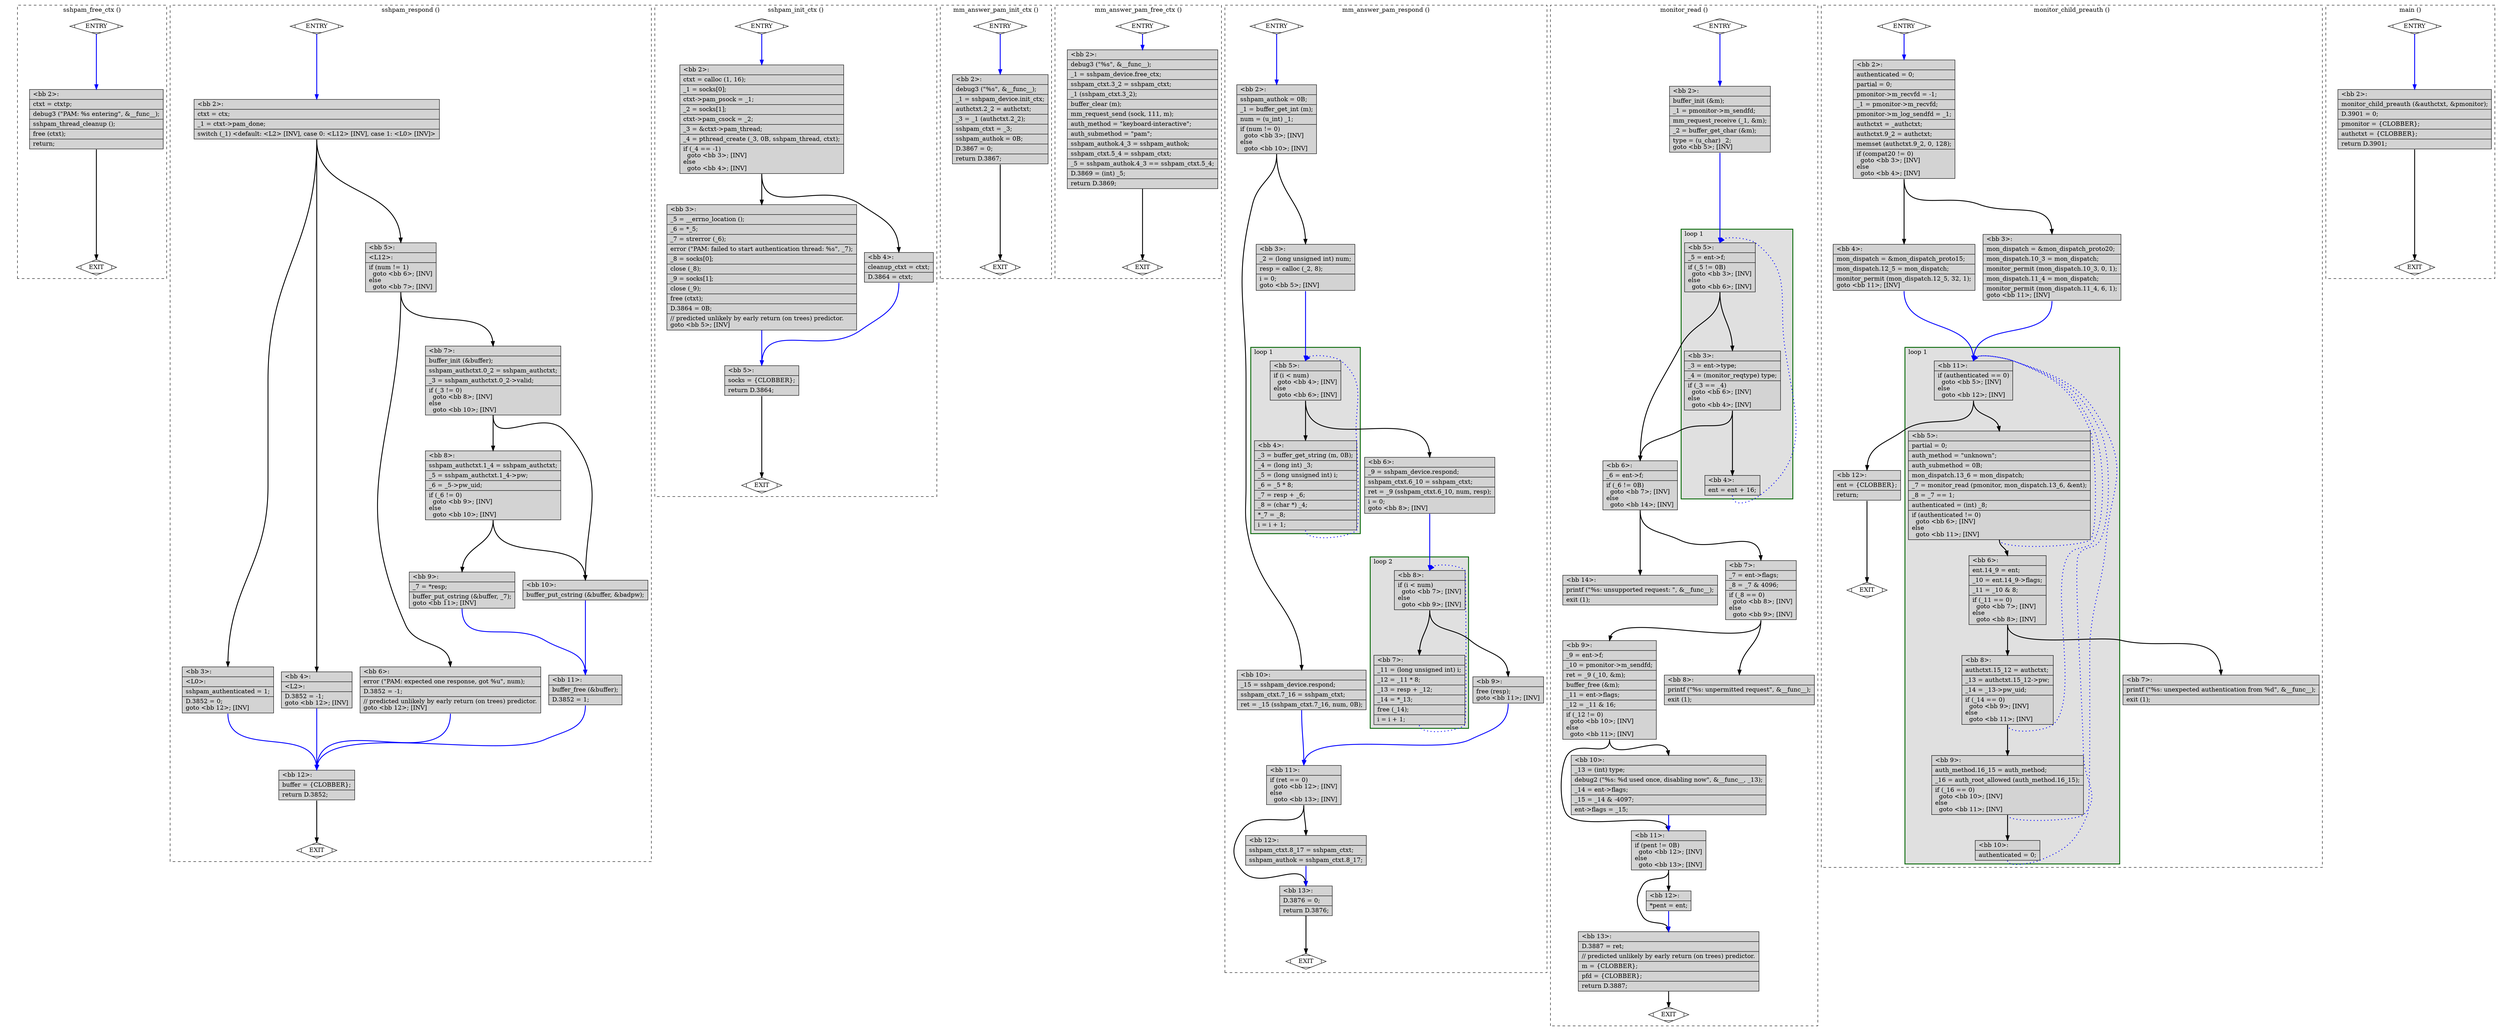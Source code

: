 digraph "test.o-openssh_uaf_2.c.015t.cfg" {
overlap=false;
subgraph "cluster_sshpam_free_ctx" {
	style="dashed";
	color="black";
	label="sshpam_free_ctx ()";
	fn_22_basic_block_0 [shape=Mdiamond,style=filled,fillcolor=white,label="ENTRY"];

	fn_22_basic_block_1 [shape=Mdiamond,style=filled,fillcolor=white,label="EXIT"];

	fn_22_basic_block_2 [shape=record,style=filled,fillcolor=lightgrey,label="{\<bb\ 2\>:\l\
|ctxt\ =\ ctxtp;\l\
|debug3\ (\"PAM:\ %s\ entering\",\ &__func__);\l\
|sshpam_thread_cleanup\ ();\l\
|free\ (ctxt);\l\
|return;\l\
}"];

	fn_22_basic_block_0:s -> fn_22_basic_block_2:n [style="solid,bold",color=blue,weight=100,constraint=true];
	fn_22_basic_block_2:s -> fn_22_basic_block_1:n [style="solid,bold",color=black,weight=10,constraint=true];
	fn_22_basic_block_0:s -> fn_22_basic_block_1:n [style="invis",constraint=true];
}
subgraph "cluster_sshpam_respond" {
	style="dashed";
	color="black";
	label="sshpam_respond ()";
	fn_24_basic_block_0 [shape=Mdiamond,style=filled,fillcolor=white,label="ENTRY"];

	fn_24_basic_block_1 [shape=Mdiamond,style=filled,fillcolor=white,label="EXIT"];

	fn_24_basic_block_2 [shape=record,style=filled,fillcolor=lightgrey,label="{\<bb\ 2\>:\l\
|ctxt\ =\ ctx;\l\
|_1\ =\ ctxt-\>pam_done;\l\
|switch\ (_1)\ \<default:\ \<L2\>\ [INV],\ case\ 0:\ \<L12\>\ [INV],\ case\ 1:\ \<L0\>\ [INV]\>\l\
}"];

	fn_24_basic_block_3 [shape=record,style=filled,fillcolor=lightgrey,label="{\<bb\ 3\>:\l\
|\<L0\>:\l\
|sshpam_authenticated\ =\ 1;\l\
|D.3852\ =\ 0;\l\
goto\ \<bb\ 12\>;\ [INV]\l\
}"];

	fn_24_basic_block_4 [shape=record,style=filled,fillcolor=lightgrey,label="{\<bb\ 4\>:\l\
|\<L2\>:\l\
|D.3852\ =\ -1;\l\
goto\ \<bb\ 12\>;\ [INV]\l\
}"];

	fn_24_basic_block_5 [shape=record,style=filled,fillcolor=lightgrey,label="{\<bb\ 5\>:\l\
|\<L12\>:\l\
|if\ (num\ !=\ 1)\l\
\ \ goto\ \<bb\ 6\>;\ [INV]\l\
else\l\
\ \ goto\ \<bb\ 7\>;\ [INV]\l\
}"];

	fn_24_basic_block_6 [shape=record,style=filled,fillcolor=lightgrey,label="{\<bb\ 6\>:\l\
|error\ (\"PAM:\ expected\ one\ response,\ got\ %u\",\ num);\l\
|D.3852\ =\ -1;\l\
|//\ predicted\ unlikely\ by\ early\ return\ (on\ trees)\ predictor.\l\
goto\ \<bb\ 12\>;\ [INV]\l\
}"];

	fn_24_basic_block_7 [shape=record,style=filled,fillcolor=lightgrey,label="{\<bb\ 7\>:\l\
|buffer_init\ (&buffer);\l\
|sshpam_authctxt.0_2\ =\ sshpam_authctxt;\l\
|_3\ =\ sshpam_authctxt.0_2-\>valid;\l\
|if\ (_3\ !=\ 0)\l\
\ \ goto\ \<bb\ 8\>;\ [INV]\l\
else\l\
\ \ goto\ \<bb\ 10\>;\ [INV]\l\
}"];

	fn_24_basic_block_8 [shape=record,style=filled,fillcolor=lightgrey,label="{\<bb\ 8\>:\l\
|sshpam_authctxt.1_4\ =\ sshpam_authctxt;\l\
|_5\ =\ sshpam_authctxt.1_4-\>pw;\l\
|_6\ =\ _5-\>pw_uid;\l\
|if\ (_6\ !=\ 0)\l\
\ \ goto\ \<bb\ 9\>;\ [INV]\l\
else\l\
\ \ goto\ \<bb\ 10\>;\ [INV]\l\
}"];

	fn_24_basic_block_9 [shape=record,style=filled,fillcolor=lightgrey,label="{\<bb\ 9\>:\l\
|_7\ =\ *resp;\l\
|buffer_put_cstring\ (&buffer,\ _7);\l\
goto\ \<bb\ 11\>;\ [INV]\l\
}"];

	fn_24_basic_block_10 [shape=record,style=filled,fillcolor=lightgrey,label="{\<bb\ 10\>:\l\
|buffer_put_cstring\ (&buffer,\ &badpw);\l\
}"];

	fn_24_basic_block_11 [shape=record,style=filled,fillcolor=lightgrey,label="{\<bb\ 11\>:\l\
|buffer_free\ (&buffer);\l\
|D.3852\ =\ 1;\l\
}"];

	fn_24_basic_block_12 [shape=record,style=filled,fillcolor=lightgrey,label="{\<bb\ 12\>:\l\
|buffer\ =\ \{CLOBBER\};\l\
|return\ D.3852;\l\
}"];

	fn_24_basic_block_0:s -> fn_24_basic_block_2:n [style="solid,bold",color=blue,weight=100,constraint=true];
	fn_24_basic_block_2:s -> fn_24_basic_block_4:n [style="solid,bold",color=black,weight=10,constraint=true];
	fn_24_basic_block_2:s -> fn_24_basic_block_5:n [style="solid,bold",color=black,weight=10,constraint=true];
	fn_24_basic_block_2:s -> fn_24_basic_block_3:n [style="solid,bold",color=black,weight=10,constraint=true];
	fn_24_basic_block_3:s -> fn_24_basic_block_12:n [style="solid,bold",color=blue,weight=100,constraint=true];
	fn_24_basic_block_4:s -> fn_24_basic_block_12:n [style="solid,bold",color=blue,weight=100,constraint=true];
	fn_24_basic_block_5:s -> fn_24_basic_block_6:n [style="solid,bold",color=black,weight=10,constraint=true];
	fn_24_basic_block_5:s -> fn_24_basic_block_7:n [style="solid,bold",color=black,weight=10,constraint=true];
	fn_24_basic_block_6:s -> fn_24_basic_block_12:n [style="solid,bold",color=blue,weight=100,constraint=true];
	fn_24_basic_block_7:s -> fn_24_basic_block_8:n [style="solid,bold",color=black,weight=10,constraint=true];
	fn_24_basic_block_7:s -> fn_24_basic_block_10:n [style="solid,bold",color=black,weight=10,constraint=true];
	fn_24_basic_block_8:s -> fn_24_basic_block_9:n [style="solid,bold",color=black,weight=10,constraint=true];
	fn_24_basic_block_8:s -> fn_24_basic_block_10:n [style="solid,bold",color=black,weight=10,constraint=true];
	fn_24_basic_block_9:s -> fn_24_basic_block_11:n [style="solid,bold",color=blue,weight=100,constraint=true];
	fn_24_basic_block_10:s -> fn_24_basic_block_11:n [style="solid,bold",color=blue,weight=100,constraint=true];
	fn_24_basic_block_11:s -> fn_24_basic_block_12:n [style="solid,bold",color=blue,weight=100,constraint=true];
	fn_24_basic_block_12:s -> fn_24_basic_block_1:n [style="solid,bold",color=black,weight=10,constraint=true];
	fn_24_basic_block_0:s -> fn_24_basic_block_1:n [style="invis",constraint=true];
}
subgraph "cluster_sshpam_init_ctx" {
	style="dashed";
	color="black";
	label="sshpam_init_ctx ()";
	fn_23_basic_block_0 [shape=Mdiamond,style=filled,fillcolor=white,label="ENTRY"];

	fn_23_basic_block_1 [shape=Mdiamond,style=filled,fillcolor=white,label="EXIT"];

	fn_23_basic_block_2 [shape=record,style=filled,fillcolor=lightgrey,label="{\<bb\ 2\>:\l\
|ctxt\ =\ calloc\ (1,\ 16);\l\
|_1\ =\ socks[0];\l\
|ctxt-\>pam_psock\ =\ _1;\l\
|_2\ =\ socks[1];\l\
|ctxt-\>pam_csock\ =\ _2;\l\
|_3\ =\ &ctxt-\>pam_thread;\l\
|_4\ =\ pthread_create\ (_3,\ 0B,\ sshpam_thread,\ ctxt);\l\
|if\ (_4\ ==\ -1)\l\
\ \ goto\ \<bb\ 3\>;\ [INV]\l\
else\l\
\ \ goto\ \<bb\ 4\>;\ [INV]\l\
}"];

	fn_23_basic_block_3 [shape=record,style=filled,fillcolor=lightgrey,label="{\<bb\ 3\>:\l\
|_5\ =\ __errno_location\ ();\l\
|_6\ =\ *_5;\l\
|_7\ =\ strerror\ (_6);\l\
|error\ (\"PAM:\ failed\ to\ start\ authentication\ thread:\ %s\",\ _7);\l\
|_8\ =\ socks[0];\l\
|close\ (_8);\l\
|_9\ =\ socks[1];\l\
|close\ (_9);\l\
|free\ (ctxt);\l\
|D.3864\ =\ 0B;\l\
|//\ predicted\ unlikely\ by\ early\ return\ (on\ trees)\ predictor.\l\
goto\ \<bb\ 5\>;\ [INV]\l\
}"];

	fn_23_basic_block_4 [shape=record,style=filled,fillcolor=lightgrey,label="{\<bb\ 4\>:\l\
|cleanup_ctxt\ =\ ctxt;\l\
|D.3864\ =\ ctxt;\l\
}"];

	fn_23_basic_block_5 [shape=record,style=filled,fillcolor=lightgrey,label="{\<bb\ 5\>:\l\
|socks\ =\ \{CLOBBER\};\l\
|return\ D.3864;\l\
}"];

	fn_23_basic_block_0:s -> fn_23_basic_block_2:n [style="solid,bold",color=blue,weight=100,constraint=true];
	fn_23_basic_block_2:s -> fn_23_basic_block_3:n [style="solid,bold",color=black,weight=10,constraint=true];
	fn_23_basic_block_2:s -> fn_23_basic_block_4:n [style="solid,bold",color=black,weight=10,constraint=true];
	fn_23_basic_block_3:s -> fn_23_basic_block_5:n [style="solid,bold",color=blue,weight=100,constraint=true];
	fn_23_basic_block_4:s -> fn_23_basic_block_5:n [style="solid,bold",color=blue,weight=100,constraint=true];
	fn_23_basic_block_5:s -> fn_23_basic_block_1:n [style="solid,bold",color=black,weight=10,constraint=true];
	fn_23_basic_block_0:s -> fn_23_basic_block_1:n [style="invis",constraint=true];
}
subgraph "cluster_mm_answer_pam_init_ctx" {
	style="dashed";
	color="black";
	label="mm_answer_pam_init_ctx ()";
	fn_25_basic_block_0 [shape=Mdiamond,style=filled,fillcolor=white,label="ENTRY"];

	fn_25_basic_block_1 [shape=Mdiamond,style=filled,fillcolor=white,label="EXIT"];

	fn_25_basic_block_2 [shape=record,style=filled,fillcolor=lightgrey,label="{\<bb\ 2\>:\l\
|debug3\ (\"%s\",\ &__func__);\l\
|_1\ =\ sshpam_device.init_ctx;\l\
|authctxt.2_2\ =\ authctxt;\l\
|_3\ =\ _1\ (authctxt.2_2);\l\
|sshpam_ctxt\ =\ _3;\l\
|sshpam_authok\ =\ 0B;\l\
|D.3867\ =\ 0;\l\
|return\ D.3867;\l\
}"];

	fn_25_basic_block_0:s -> fn_25_basic_block_2:n [style="solid,bold",color=blue,weight=100,constraint=true];
	fn_25_basic_block_2:s -> fn_25_basic_block_1:n [style="solid,bold",color=black,weight=10,constraint=true];
	fn_25_basic_block_0:s -> fn_25_basic_block_1:n [style="invis",constraint=true];
}
subgraph "cluster_mm_answer_pam_free_ctx" {
	style="dashed";
	color="black";
	label="mm_answer_pam_free_ctx ()";
	fn_26_basic_block_0 [shape=Mdiamond,style=filled,fillcolor=white,label="ENTRY"];

	fn_26_basic_block_1 [shape=Mdiamond,style=filled,fillcolor=white,label="EXIT"];

	fn_26_basic_block_2 [shape=record,style=filled,fillcolor=lightgrey,label="{\<bb\ 2\>:\l\
|debug3\ (\"%s\",\ &__func__);\l\
|_1\ =\ sshpam_device.free_ctx;\l\
|sshpam_ctxt.3_2\ =\ sshpam_ctxt;\l\
|_1\ (sshpam_ctxt.3_2);\l\
|buffer_clear\ (m);\l\
|mm_request_send\ (sock,\ 111,\ m);\l\
|auth_method\ =\ \"keyboard-interactive\";\l\
|auth_submethod\ =\ \"pam\";\l\
|sshpam_authok.4_3\ =\ sshpam_authok;\l\
|sshpam_ctxt.5_4\ =\ sshpam_ctxt;\l\
|_5\ =\ sshpam_authok.4_3\ ==\ sshpam_ctxt.5_4;\l\
|D.3869\ =\ (int)\ _5;\l\
|return\ D.3869;\l\
}"];

	fn_26_basic_block_0:s -> fn_26_basic_block_2:n [style="solid,bold",color=blue,weight=100,constraint=true];
	fn_26_basic_block_2:s -> fn_26_basic_block_1:n [style="solid,bold",color=black,weight=10,constraint=true];
	fn_26_basic_block_0:s -> fn_26_basic_block_1:n [style="invis",constraint=true];
}
subgraph "cluster_mm_answer_pam_respond" {
	style="dashed";
	color="black";
	label="mm_answer_pam_respond ()";
	subgraph cluster_27_2 {
	style="filled";
	color="darkgreen";
	fillcolor="grey88";
	label="loop 2";
	labeljust=l;
	penwidth=2;
	fn_27_basic_block_8 [shape=record,style=filled,fillcolor=lightgrey,label="{\<bb\ 8\>:\l\
|if\ (i\ \<\ num)\l\
\ \ goto\ \<bb\ 7\>;\ [INV]\l\
else\l\
\ \ goto\ \<bb\ 9\>;\ [INV]\l\
}"];

	fn_27_basic_block_7 [shape=record,style=filled,fillcolor=lightgrey,label="{\<bb\ 7\>:\l\
|_11\ =\ (long\ unsigned\ int)\ i;\l\
|_12\ =\ _11\ *\ 8;\l\
|_13\ =\ resp\ +\ _12;\l\
|_14\ =\ *_13;\l\
|free\ (_14);\l\
|i\ =\ i\ +\ 1;\l\
}"];

	}
	subgraph cluster_27_1 {
	style="filled";
	color="darkgreen";
	fillcolor="grey88";
	label="loop 1";
	labeljust=l;
	penwidth=2;
	fn_27_basic_block_5 [shape=record,style=filled,fillcolor=lightgrey,label="{\<bb\ 5\>:\l\
|if\ (i\ \<\ num)\l\
\ \ goto\ \<bb\ 4\>;\ [INV]\l\
else\l\
\ \ goto\ \<bb\ 6\>;\ [INV]\l\
}"];

	fn_27_basic_block_4 [shape=record,style=filled,fillcolor=lightgrey,label="{\<bb\ 4\>:\l\
|_3\ =\ buffer_get_string\ (m,\ 0B);\l\
|_4\ =\ (long\ int)\ _3;\l\
|_5\ =\ (long\ unsigned\ int)\ i;\l\
|_6\ =\ _5\ *\ 8;\l\
|_7\ =\ resp\ +\ _6;\l\
|_8\ =\ (char\ *)\ _4;\l\
|*_7\ =\ _8;\l\
|i\ =\ i\ +\ 1;\l\
}"];

	}
	fn_27_basic_block_0 [shape=Mdiamond,style=filled,fillcolor=white,label="ENTRY"];

	fn_27_basic_block_1 [shape=Mdiamond,style=filled,fillcolor=white,label="EXIT"];

	fn_27_basic_block_2 [shape=record,style=filled,fillcolor=lightgrey,label="{\<bb\ 2\>:\l\
|sshpam_authok\ =\ 0B;\l\
|_1\ =\ buffer_get_int\ (m);\l\
|num\ =\ (u_int)\ _1;\l\
|if\ (num\ !=\ 0)\l\
\ \ goto\ \<bb\ 3\>;\ [INV]\l\
else\l\
\ \ goto\ \<bb\ 10\>;\ [INV]\l\
}"];

	fn_27_basic_block_3 [shape=record,style=filled,fillcolor=lightgrey,label="{\<bb\ 3\>:\l\
|_2\ =\ (long\ unsigned\ int)\ num;\l\
|resp\ =\ calloc\ (_2,\ 8);\l\
|i\ =\ 0;\l\
goto\ \<bb\ 5\>;\ [INV]\l\
}"];

	fn_27_basic_block_6 [shape=record,style=filled,fillcolor=lightgrey,label="{\<bb\ 6\>:\l\
|_9\ =\ sshpam_device.respond;\l\
|sshpam_ctxt.6_10\ =\ sshpam_ctxt;\l\
|ret\ =\ _9\ (sshpam_ctxt.6_10,\ num,\ resp);\l\
|i\ =\ 0;\l\
goto\ \<bb\ 8\>;\ [INV]\l\
}"];

	fn_27_basic_block_9 [shape=record,style=filled,fillcolor=lightgrey,label="{\<bb\ 9\>:\l\
|free\ (resp);\l\
goto\ \<bb\ 11\>;\ [INV]\l\
}"];

	fn_27_basic_block_10 [shape=record,style=filled,fillcolor=lightgrey,label="{\<bb\ 10\>:\l\
|_15\ =\ sshpam_device.respond;\l\
|sshpam_ctxt.7_16\ =\ sshpam_ctxt;\l\
|ret\ =\ _15\ (sshpam_ctxt.7_16,\ num,\ 0B);\l\
}"];

	fn_27_basic_block_11 [shape=record,style=filled,fillcolor=lightgrey,label="{\<bb\ 11\>:\l\
|if\ (ret\ ==\ 0)\l\
\ \ goto\ \<bb\ 12\>;\ [INV]\l\
else\l\
\ \ goto\ \<bb\ 13\>;\ [INV]\l\
}"];

	fn_27_basic_block_12 [shape=record,style=filled,fillcolor=lightgrey,label="{\<bb\ 12\>:\l\
|sshpam_ctxt.8_17\ =\ sshpam_ctxt;\l\
|sshpam_authok\ =\ sshpam_ctxt.8_17;\l\
}"];

	fn_27_basic_block_13 [shape=record,style=filled,fillcolor=lightgrey,label="{\<bb\ 13\>:\l\
|D.3876\ =\ 0;\l\
|return\ D.3876;\l\
}"];

	fn_27_basic_block_0:s -> fn_27_basic_block_2:n [style="solid,bold",color=blue,weight=100,constraint=true];
	fn_27_basic_block_2:s -> fn_27_basic_block_3:n [style="solid,bold",color=black,weight=10,constraint=true];
	fn_27_basic_block_2:s -> fn_27_basic_block_10:n [style="solid,bold",color=black,weight=10,constraint=true];
	fn_27_basic_block_3:s -> fn_27_basic_block_5:n [style="solid,bold",color=blue,weight=100,constraint=true];
	fn_27_basic_block_4:s -> fn_27_basic_block_5:n [style="dotted,bold",color=blue,weight=10,constraint=false];
	fn_27_basic_block_5:s -> fn_27_basic_block_4:n [style="solid,bold",color=black,weight=10,constraint=true];
	fn_27_basic_block_5:s -> fn_27_basic_block_6:n [style="solid,bold",color=black,weight=10,constraint=true];
	fn_27_basic_block_6:s -> fn_27_basic_block_8:n [style="solid,bold",color=blue,weight=100,constraint=true];
	fn_27_basic_block_7:s -> fn_27_basic_block_8:n [style="dotted,bold",color=blue,weight=10,constraint=false];
	fn_27_basic_block_8:s -> fn_27_basic_block_7:n [style="solid,bold",color=black,weight=10,constraint=true];
	fn_27_basic_block_8:s -> fn_27_basic_block_9:n [style="solid,bold",color=black,weight=10,constraint=true];
	fn_27_basic_block_9:s -> fn_27_basic_block_11:n [style="solid,bold",color=blue,weight=100,constraint=true];
	fn_27_basic_block_10:s -> fn_27_basic_block_11:n [style="solid,bold",color=blue,weight=100,constraint=true];
	fn_27_basic_block_11:s -> fn_27_basic_block_12:n [style="solid,bold",color=black,weight=10,constraint=true];
	fn_27_basic_block_11:s -> fn_27_basic_block_13:n [style="solid,bold",color=black,weight=10,constraint=true];
	fn_27_basic_block_12:s -> fn_27_basic_block_13:n [style="solid,bold",color=blue,weight=100,constraint=true];
	fn_27_basic_block_13:s -> fn_27_basic_block_1:n [style="solid,bold",color=black,weight=10,constraint=true];
	fn_27_basic_block_0:s -> fn_27_basic_block_1:n [style="invis",constraint=true];
}
subgraph "cluster_monitor_read" {
	style="dashed";
	color="black";
	label="monitor_read ()";
	subgraph cluster_28_1 {
	style="filled";
	color="darkgreen";
	fillcolor="grey88";
	label="loop 1";
	labeljust=l;
	penwidth=2;
	fn_28_basic_block_5 [shape=record,style=filled,fillcolor=lightgrey,label="{\<bb\ 5\>:\l\
|_5\ =\ ent-\>f;\l\
|if\ (_5\ !=\ 0B)\l\
\ \ goto\ \<bb\ 3\>;\ [INV]\l\
else\l\
\ \ goto\ \<bb\ 6\>;\ [INV]\l\
}"];

	fn_28_basic_block_3 [shape=record,style=filled,fillcolor=lightgrey,label="{\<bb\ 3\>:\l\
|_3\ =\ ent-\>type;\l\
|_4\ =\ (monitor_reqtype)\ type;\l\
|if\ (_3\ ==\ _4)\l\
\ \ goto\ \<bb\ 6\>;\ [INV]\l\
else\l\
\ \ goto\ \<bb\ 4\>;\ [INV]\l\
}"];

	fn_28_basic_block_4 [shape=record,style=filled,fillcolor=lightgrey,label="{\<bb\ 4\>:\l\
|ent\ =\ ent\ +\ 16;\l\
}"];

	}
	fn_28_basic_block_0 [shape=Mdiamond,style=filled,fillcolor=white,label="ENTRY"];

	fn_28_basic_block_1 [shape=Mdiamond,style=filled,fillcolor=white,label="EXIT"];

	fn_28_basic_block_2 [shape=record,style=filled,fillcolor=lightgrey,label="{\<bb\ 2\>:\l\
|buffer_init\ (&m);\l\
|_1\ =\ pmonitor-\>m_sendfd;\l\
|mm_request_receive\ (_1,\ &m);\l\
|_2\ =\ buffer_get_char\ (&m);\l\
|type\ =\ (u_char)\ _2;\l\
goto\ \<bb\ 5\>;\ [INV]\l\
}"];

	fn_28_basic_block_6 [shape=record,style=filled,fillcolor=lightgrey,label="{\<bb\ 6\>:\l\
|_6\ =\ ent-\>f;\l\
|if\ (_6\ !=\ 0B)\l\
\ \ goto\ \<bb\ 7\>;\ [INV]\l\
else\l\
\ \ goto\ \<bb\ 14\>;\ [INV]\l\
}"];

	fn_28_basic_block_7 [shape=record,style=filled,fillcolor=lightgrey,label="{\<bb\ 7\>:\l\
|_7\ =\ ent-\>flags;\l\
|_8\ =\ _7\ &\ 4096;\l\
|if\ (_8\ ==\ 0)\l\
\ \ goto\ \<bb\ 8\>;\ [INV]\l\
else\l\
\ \ goto\ \<bb\ 9\>;\ [INV]\l\
}"];

	fn_28_basic_block_8 [shape=record,style=filled,fillcolor=lightgrey,label="{\<bb\ 8\>:\l\
|printf\ (\"%s:\ unpermitted\ request\",\ &__func__);\l\
|exit\ (1);\l\
}"];

	fn_28_basic_block_9 [shape=record,style=filled,fillcolor=lightgrey,label="{\<bb\ 9\>:\l\
|_9\ =\ ent-\>f;\l\
|_10\ =\ pmonitor-\>m_sendfd;\l\
|ret\ =\ _9\ (_10,\ &m);\l\
|buffer_free\ (&m);\l\
|_11\ =\ ent-\>flags;\l\
|_12\ =\ _11\ &\ 16;\l\
|if\ (_12\ !=\ 0)\l\
\ \ goto\ \<bb\ 10\>;\ [INV]\l\
else\l\
\ \ goto\ \<bb\ 11\>;\ [INV]\l\
}"];

	fn_28_basic_block_10 [shape=record,style=filled,fillcolor=lightgrey,label="{\<bb\ 10\>:\l\
|_13\ =\ (int)\ type;\l\
|debug2\ (\"%s:\ %d\ used\ once,\ disabling\ now\",\ &__func__,\ _13);\l\
|_14\ =\ ent-\>flags;\l\
|_15\ =\ _14\ &\ -4097;\l\
|ent-\>flags\ =\ _15;\l\
}"];

	fn_28_basic_block_11 [shape=record,style=filled,fillcolor=lightgrey,label="{\<bb\ 11\>:\l\
|if\ (pent\ !=\ 0B)\l\
\ \ goto\ \<bb\ 12\>;\ [INV]\l\
else\l\
\ \ goto\ \<bb\ 13\>;\ [INV]\l\
}"];

	fn_28_basic_block_12 [shape=record,style=filled,fillcolor=lightgrey,label="{\<bb\ 12\>:\l\
|*pent\ =\ ent;\l\
}"];

	fn_28_basic_block_13 [shape=record,style=filled,fillcolor=lightgrey,label="{\<bb\ 13\>:\l\
|D.3887\ =\ ret;\l\
|//\ predicted\ unlikely\ by\ early\ return\ (on\ trees)\ predictor.\l\
|m\ =\ \{CLOBBER\};\l\
|pfd\ =\ \{CLOBBER\};\l\
|return\ D.3887;\l\
}"];

	fn_28_basic_block_14 [shape=record,style=filled,fillcolor=lightgrey,label="{\<bb\ 14\>:\l\
|printf\ (\"%s:\ unsupported\ request:\ \",\ &__func__);\l\
|exit\ (1);\l\
}"];

	fn_28_basic_block_0:s -> fn_28_basic_block_2:n [style="solid,bold",color=blue,weight=100,constraint=true];
	fn_28_basic_block_2:s -> fn_28_basic_block_5:n [style="solid,bold",color=blue,weight=100,constraint=true];
	fn_28_basic_block_3:s -> fn_28_basic_block_6:n [style="solid,bold",color=black,weight=10,constraint=true];
	fn_28_basic_block_3:s -> fn_28_basic_block_4:n [style="solid,bold",color=black,weight=10,constraint=true];
	fn_28_basic_block_4:s -> fn_28_basic_block_5:n [style="dotted,bold",color=blue,weight=10,constraint=false];
	fn_28_basic_block_5:s -> fn_28_basic_block_3:n [style="solid,bold",color=black,weight=10,constraint=true];
	fn_28_basic_block_5:s -> fn_28_basic_block_6:n [style="solid,bold",color=black,weight=10,constraint=true];
	fn_28_basic_block_6:s -> fn_28_basic_block_7:n [style="solid,bold",color=black,weight=10,constraint=true];
	fn_28_basic_block_6:s -> fn_28_basic_block_14:n [style="solid,bold",color=black,weight=10,constraint=true];
	fn_28_basic_block_7:s -> fn_28_basic_block_8:n [style="solid,bold",color=black,weight=10,constraint=true];
	fn_28_basic_block_7:s -> fn_28_basic_block_9:n [style="solid,bold",color=black,weight=10,constraint=true];
	fn_28_basic_block_9:s -> fn_28_basic_block_10:n [style="solid,bold",color=black,weight=10,constraint=true];
	fn_28_basic_block_9:s -> fn_28_basic_block_11:n [style="solid,bold",color=black,weight=10,constraint=true];
	fn_28_basic_block_10:s -> fn_28_basic_block_11:n [style="solid,bold",color=blue,weight=100,constraint=true];
	fn_28_basic_block_11:s -> fn_28_basic_block_12:n [style="solid,bold",color=black,weight=10,constraint=true];
	fn_28_basic_block_11:s -> fn_28_basic_block_13:n [style="solid,bold",color=black,weight=10,constraint=true];
	fn_28_basic_block_12:s -> fn_28_basic_block_13:n [style="solid,bold",color=blue,weight=100,constraint=true];
	fn_28_basic_block_13:s -> fn_28_basic_block_1:n [style="solid,bold",color=black,weight=10,constraint=true];
	fn_28_basic_block_0:s -> fn_28_basic_block_1:n [style="invis",constraint=true];
}
subgraph "cluster_monitor_child_preauth" {
	style="dashed";
	color="black";
	label="monitor_child_preauth ()";
	subgraph cluster_29_1 {
	style="filled";
	color="darkgreen";
	fillcolor="grey88";
	label="loop 1";
	labeljust=l;
	penwidth=2;
	fn_29_basic_block_11 [shape=record,style=filled,fillcolor=lightgrey,label="{\<bb\ 11\>:\l\
|if\ (authenticated\ ==\ 0)\l\
\ \ goto\ \<bb\ 5\>;\ [INV]\l\
else\l\
\ \ goto\ \<bb\ 12\>;\ [INV]\l\
}"];

	fn_29_basic_block_5 [shape=record,style=filled,fillcolor=lightgrey,label="{\<bb\ 5\>:\l\
|partial\ =\ 0;\l\
|auth_method\ =\ \"unknown\";\l\
|auth_submethod\ =\ 0B;\l\
|mon_dispatch.13_6\ =\ mon_dispatch;\l\
|_7\ =\ monitor_read\ (pmonitor,\ mon_dispatch.13_6,\ &ent);\l\
|_8\ =\ _7\ ==\ 1;\l\
|authenticated\ =\ (int)\ _8;\l\
|if\ (authenticated\ !=\ 0)\l\
\ \ goto\ \<bb\ 6\>;\ [INV]\l\
else\l\
\ \ goto\ \<bb\ 11\>;\ [INV]\l\
}"];

	fn_29_basic_block_6 [shape=record,style=filled,fillcolor=lightgrey,label="{\<bb\ 6\>:\l\
|ent.14_9\ =\ ent;\l\
|_10\ =\ ent.14_9-\>flags;\l\
|_11\ =\ _10\ &\ 8;\l\
|if\ (_11\ ==\ 0)\l\
\ \ goto\ \<bb\ 7\>;\ [INV]\l\
else\l\
\ \ goto\ \<bb\ 8\>;\ [INV]\l\
}"];

	fn_29_basic_block_8 [shape=record,style=filled,fillcolor=lightgrey,label="{\<bb\ 8\>:\l\
|authctxt.15_12\ =\ authctxt;\l\
|_13\ =\ authctxt.15_12-\>pw;\l\
|_14\ =\ _13-\>pw_uid;\l\
|if\ (_14\ ==\ 0)\l\
\ \ goto\ \<bb\ 9\>;\ [INV]\l\
else\l\
\ \ goto\ \<bb\ 11\>;\ [INV]\l\
}"];

	fn_29_basic_block_9 [shape=record,style=filled,fillcolor=lightgrey,label="{\<bb\ 9\>:\l\
|auth_method.16_15\ =\ auth_method;\l\
|_16\ =\ auth_root_allowed\ (auth_method.16_15);\l\
|if\ (_16\ ==\ 0)\l\
\ \ goto\ \<bb\ 10\>;\ [INV]\l\
else\l\
\ \ goto\ \<bb\ 11\>;\ [INV]\l\
}"];

	fn_29_basic_block_10 [shape=record,style=filled,fillcolor=lightgrey,label="{\<bb\ 10\>:\l\
|authenticated\ =\ 0;\l\
}"];

	}
	fn_29_basic_block_0 [shape=Mdiamond,style=filled,fillcolor=white,label="ENTRY"];

	fn_29_basic_block_1 [shape=Mdiamond,style=filled,fillcolor=white,label="EXIT"];

	fn_29_basic_block_2 [shape=record,style=filled,fillcolor=lightgrey,label="{\<bb\ 2\>:\l\
|authenticated\ =\ 0;\l\
|partial\ =\ 0;\l\
|pmonitor-\>m_recvfd\ =\ -1;\l\
|_1\ =\ pmonitor-\>m_recvfd;\l\
|pmonitor-\>m_log_sendfd\ =\ _1;\l\
|authctxt\ =\ _authctxt;\l\
|authctxt.9_2\ =\ authctxt;\l\
|memset\ (authctxt.9_2,\ 0,\ 128);\l\
|if\ (compat20\ !=\ 0)\l\
\ \ goto\ \<bb\ 3\>;\ [INV]\l\
else\l\
\ \ goto\ \<bb\ 4\>;\ [INV]\l\
}"];

	fn_29_basic_block_3 [shape=record,style=filled,fillcolor=lightgrey,label="{\<bb\ 3\>:\l\
|mon_dispatch\ =\ &mon_dispatch_proto20;\l\
|mon_dispatch.10_3\ =\ mon_dispatch;\l\
|monitor_permit\ (mon_dispatch.10_3,\ 0,\ 1);\l\
|mon_dispatch.11_4\ =\ mon_dispatch;\l\
|monitor_permit\ (mon_dispatch.11_4,\ 6,\ 1);\l\
goto\ \<bb\ 11\>;\ [INV]\l\
}"];

	fn_29_basic_block_4 [shape=record,style=filled,fillcolor=lightgrey,label="{\<bb\ 4\>:\l\
|mon_dispatch\ =\ &mon_dispatch_proto15;\l\
|mon_dispatch.12_5\ =\ mon_dispatch;\l\
|monitor_permit\ (mon_dispatch.12_5,\ 32,\ 1);\l\
goto\ \<bb\ 11\>;\ [INV]\l\
}"];

	fn_29_basic_block_7 [shape=record,style=filled,fillcolor=lightgrey,label="{\<bb\ 7\>:\l\
|printf\ (\"%s:\ unexpected\ authentication\ from\ %d\",\ &__func__);\l\
|exit\ (1);\l\
}"];

	fn_29_basic_block_12 [shape=record,style=filled,fillcolor=lightgrey,label="{\<bb\ 12\>:\l\
|ent\ =\ \{CLOBBER\};\l\
|return;\l\
}"];

	fn_29_basic_block_0:s -> fn_29_basic_block_2:n [style="solid,bold",color=blue,weight=100,constraint=true];
	fn_29_basic_block_2:s -> fn_29_basic_block_3:n [style="solid,bold",color=black,weight=10,constraint=true];
	fn_29_basic_block_2:s -> fn_29_basic_block_4:n [style="solid,bold",color=black,weight=10,constraint=true];
	fn_29_basic_block_3:s -> fn_29_basic_block_11:n [style="solid,bold",color=blue,weight=100,constraint=true];
	fn_29_basic_block_4:s -> fn_29_basic_block_11:n [style="solid,bold",color=blue,weight=100,constraint=true];
	fn_29_basic_block_5:s -> fn_29_basic_block_6:n [style="solid,bold",color=black,weight=10,constraint=true];
	fn_29_basic_block_5:s -> fn_29_basic_block_11:n [style="dotted,bold",color=blue,weight=10,constraint=false];
	fn_29_basic_block_6:s -> fn_29_basic_block_7:n [style="solid,bold",color=black,weight=10,constraint=true];
	fn_29_basic_block_6:s -> fn_29_basic_block_8:n [style="solid,bold",color=black,weight=10,constraint=true];
	fn_29_basic_block_8:s -> fn_29_basic_block_9:n [style="solid,bold",color=black,weight=10,constraint=true];
	fn_29_basic_block_8:s -> fn_29_basic_block_11:n [style="dotted,bold",color=blue,weight=10,constraint=false];
	fn_29_basic_block_9:s -> fn_29_basic_block_10:n [style="solid,bold",color=black,weight=10,constraint=true];
	fn_29_basic_block_9:s -> fn_29_basic_block_11:n [style="dotted,bold",color=blue,weight=10,constraint=false];
	fn_29_basic_block_10:s -> fn_29_basic_block_11:n [style="dotted,bold",color=blue,weight=10,constraint=false];
	fn_29_basic_block_11:s -> fn_29_basic_block_5:n [style="solid,bold",color=black,weight=10,constraint=true];
	fn_29_basic_block_11:s -> fn_29_basic_block_12:n [style="solid,bold",color=black,weight=10,constraint=true];
	fn_29_basic_block_12:s -> fn_29_basic_block_1:n [style="solid,bold",color=black,weight=10,constraint=true];
	fn_29_basic_block_0:s -> fn_29_basic_block_1:n [style="invis",constraint=true];
}
subgraph "cluster_main" {
	style="dashed";
	color="black";
	label="main ()";
	fn_30_basic_block_0 [shape=Mdiamond,style=filled,fillcolor=white,label="ENTRY"];

	fn_30_basic_block_1 [shape=Mdiamond,style=filled,fillcolor=white,label="EXIT"];

	fn_30_basic_block_2 [shape=record,style=filled,fillcolor=lightgrey,label="{\<bb\ 2\>:\l\
|monitor_child_preauth\ (&authctxt,\ &pmonitor);\l\
|D.3901\ =\ 0;\l\
|pmonitor\ =\ \{CLOBBER\};\l\
|authctxt\ =\ \{CLOBBER\};\l\
|return\ D.3901;\l\
}"];

	fn_30_basic_block_0:s -> fn_30_basic_block_2:n [style="solid,bold",color=blue,weight=100,constraint=true];
	fn_30_basic_block_2:s -> fn_30_basic_block_1:n [style="solid,bold",color=black,weight=10,constraint=true];
	fn_30_basic_block_0:s -> fn_30_basic_block_1:n [style="invis",constraint=true];
}
}
